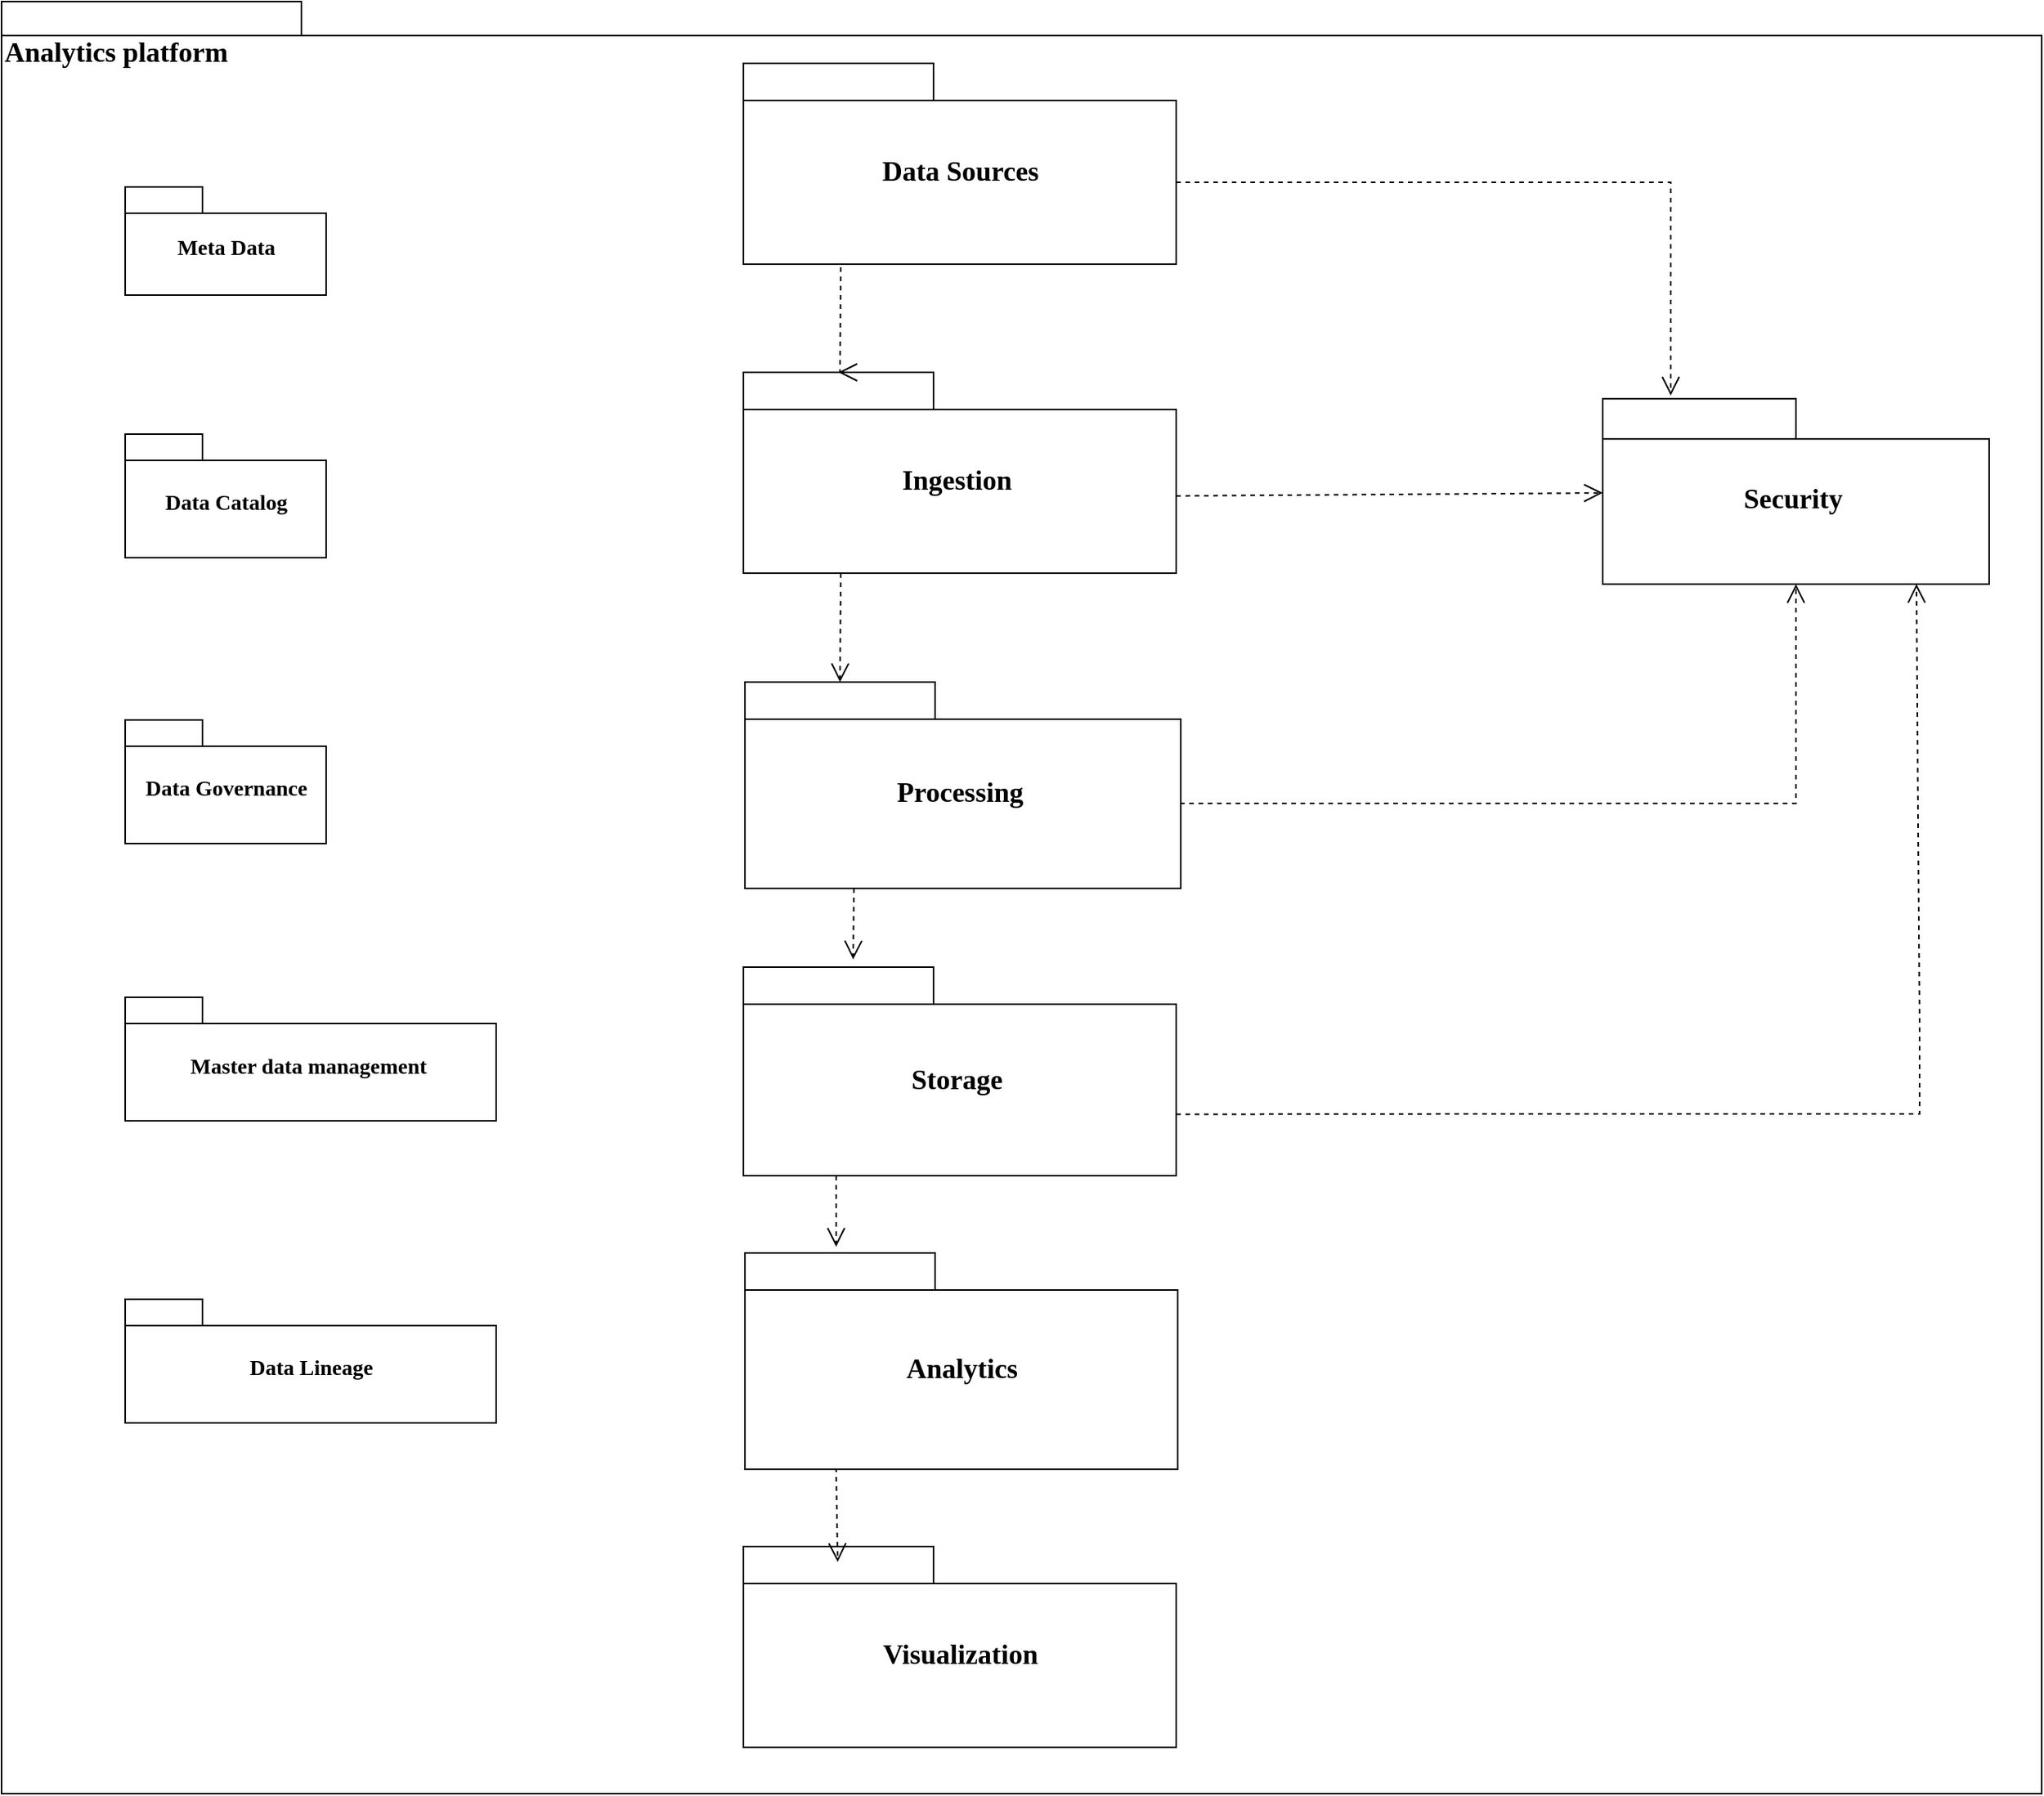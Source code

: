 <mxfile version="21.5.0" type="github">
  <diagram name="Page-1" id="b5b7bab2-c9e2-2cf4-8b2a-24fd1a2a6d21">
    <mxGraphModel dx="1674" dy="756" grid="1" gridSize="10" guides="1" tooltips="1" connect="1" arrows="1" fold="1" page="1" pageScale="1" pageWidth="827" pageHeight="1169" background="none" math="0" shadow="0">
      <root>
        <mxCell id="0" />
        <mxCell id="1" parent="0" />
        <mxCell id="6e0c8c40b5770093-72" value="" style="shape=folder;fontStyle=1;spacingTop=10;tabWidth=194;tabHeight=22;tabPosition=left;html=1;rounded=0;shadow=0;comic=0;labelBackgroundColor=none;strokeWidth=1;fillColor=none;fontFamily=Verdana;fontSize=10;align=center;" parent="1" vertex="1">
          <mxGeometry x="200" y="40" width="1320" height="1160" as="geometry" />
        </mxCell>
        <mxCell id="6e0c8c40b5770093-6" value="" style="group" parent="1" vertex="1" connectable="0">
          <mxGeometry x="280" y="160" width="130" height="70" as="geometry" />
        </mxCell>
        <mxCell id="6e0c8c40b5770093-4" value="&lt;font style=&quot;font-size: 14px;&quot;&gt;Meta Data&lt;/font&gt;" style="shape=folder;fontStyle=1;spacingTop=10;tabWidth=50;tabHeight=17;tabPosition=left;html=1;rounded=0;shadow=0;comic=0;labelBackgroundColor=none;strokeWidth=1;fontFamily=Verdana;fontSize=10;align=center;" parent="6e0c8c40b5770093-6" vertex="1">
          <mxGeometry width="130" height="70" as="geometry" />
        </mxCell>
        <mxCell id="6e0c8c40b5770093-7" value="" style="group" parent="1" vertex="1" connectable="0">
          <mxGeometry x="280" y="320" width="130" height="80" as="geometry" />
        </mxCell>
        <mxCell id="6e0c8c40b5770093-8" value="&lt;font style=&quot;font-size: 14px;&quot;&gt;Data Catalog&lt;/font&gt;" style="shape=folder;fontStyle=1;spacingTop=10;tabWidth=50;tabHeight=17;tabPosition=left;html=1;rounded=0;shadow=0;comic=0;labelBackgroundColor=none;strokeWidth=1;fontFamily=Verdana;fontSize=10;align=center;" parent="6e0c8c40b5770093-7" vertex="1">
          <mxGeometry width="130" height="80" as="geometry" />
        </mxCell>
        <mxCell id="6e0c8c40b5770093-18" value="" style="group" parent="1" vertex="1" connectable="0">
          <mxGeometry x="680" y="80" width="280" height="130" as="geometry" />
        </mxCell>
        <mxCell id="6e0c8c40b5770093-11" value="&lt;font style=&quot;font-size: 18px;&quot;&gt;Data Sources&lt;/font&gt;" style="shape=folder;fontStyle=1;spacingTop=10;tabWidth=123;tabHeight=24;tabPosition=left;html=1;rounded=0;shadow=0;comic=0;labelBackgroundColor=none;strokeWidth=1;fontFamily=Verdana;fontSize=10;align=center;" parent="6e0c8c40b5770093-18" vertex="1">
          <mxGeometry width="280" height="130" as="geometry" />
        </mxCell>
        <mxCell id="6e0c8c40b5770093-19" value="" style="group" parent="1" vertex="1" connectable="0">
          <mxGeometry x="680" y="280" width="280" height="130" as="geometry" />
        </mxCell>
        <mxCell id="6e0c8c40b5770093-20" value="&lt;font style=&quot;font-size: 18px;&quot;&gt;Ingestion&amp;nbsp;&lt;/font&gt;" style="shape=folder;fontStyle=1;spacingTop=10;tabWidth=123;tabHeight=24;tabPosition=left;html=1;rounded=0;shadow=0;comic=0;labelBackgroundColor=none;strokeWidth=1;fontFamily=Verdana;fontSize=10;align=center;" parent="6e0c8c40b5770093-19" vertex="1">
          <mxGeometry width="280" height="130" as="geometry" />
        </mxCell>
        <mxCell id="6e0c8c40b5770093-30" value="" style="group" parent="1" vertex="1" connectable="0">
          <mxGeometry x="1236" y="343" width="250" height="120" as="geometry" />
        </mxCell>
        <mxCell id="6e0c8c40b5770093-24" value="" style="group" parent="6e0c8c40b5770093-30" vertex="1" connectable="0">
          <mxGeometry y="-45.843" width="250" height="120" as="geometry" />
        </mxCell>
        <mxCell id="6e0c8c40b5770093-25" value="&lt;font style=&quot;font-size: 18px;&quot;&gt;Security&amp;nbsp;&lt;/font&gt;" style="shape=folder;fontStyle=1;spacingTop=10;tabWidth=125;tabHeight=26;tabPosition=left;html=1;rounded=0;shadow=0;comic=0;labelBackgroundColor=none;strokeWidth=1;fontFamily=Verdana;fontSize=10;align=center;" parent="6e0c8c40b5770093-24" vertex="1">
          <mxGeometry width="250" height="120" as="geometry" />
        </mxCell>
        <mxCell id="6e0c8c40b5770093-67" style="edgeStyle=none;rounded=0;html=1;dashed=1;labelBackgroundColor=none;startFill=0;endArrow=open;endFill=0;endSize=10;fontFamily=Verdana;fontSize=10;exitX=0.25;exitY=1;exitDx=0;exitDy=0;exitPerimeter=0;" parent="1" source="6e0c8c40b5770093-33" edge="1">
          <mxGeometry relative="1" as="geometry">
            <mxPoint x="751" y="660" as="targetPoint" />
          </mxGeometry>
        </mxCell>
        <mxCell id="6e0c8c40b5770093-71" style="edgeStyle=elbowEdgeStyle;rounded=0;html=1;dashed=1;labelBackgroundColor=none;startFill=0;endArrow=open;endFill=0;endSize=10;fontFamily=Verdana;fontSize=10;elbow=vertical;exitX=0.991;exitY=0.468;exitDx=0;exitDy=0;exitPerimeter=0;" parent="1" source="6e0c8c40b5770093-33" target="6e0c8c40b5770093-25" edge="1">
          <mxGeometry relative="1" as="geometry">
            <Array as="points">
              <mxPoint x="940" y="559" />
            </Array>
          </mxGeometry>
        </mxCell>
        <mxCell id="6e0c8c40b5770093-33" value="&lt;font style=&quot;font-size: 18px;&quot;&gt;Processing&amp;nbsp;&lt;/font&gt;" style="shape=folder;fontStyle=1;spacingTop=10;tabWidth=123;tabHeight=24;tabPosition=left;html=1;rounded=0;shadow=0;comic=0;labelBackgroundColor=none;strokeColor=#000000;strokeWidth=1;fillColor=#ffffff;fontFamily=Verdana;fontSize=10;fontColor=#000000;align=center;" parent="1" vertex="1">
          <mxGeometry x="681" y="480.5" width="282" height="133.5" as="geometry" />
        </mxCell>
        <mxCell id="6e0c8c40b5770093-70" style="edgeStyle=none;rounded=0;html=1;dashed=1;labelBackgroundColor=none;startFill=0;endArrow=open;endFill=0;endSize=10;fontFamily=Verdana;fontSize=10;exitX=0;exitY=0;exitDx=280;exitDy=95.25;exitPerimeter=0;entryX=0.812;entryY=0.999;entryDx=0;entryDy=0;entryPerimeter=0;" parent="1" source="6e0c8c40b5770093-47" target="6e0c8c40b5770093-25" edge="1">
          <mxGeometry relative="1" as="geometry">
            <mxPoint x="981" y="760.25" as="sourcePoint" />
            <mxPoint x="1440" y="430" as="targetPoint" />
            <Array as="points">
              <mxPoint x="1181" y="760" />
              <mxPoint x="1401" y="760" />
              <mxPoint x="1441" y="760" />
              <mxPoint x="1441" y="700" />
              <mxPoint x="1440" y="570" />
            </Array>
          </mxGeometry>
        </mxCell>
        <mxCell id="6e0c8c40b5770093-47" value="&lt;font style=&quot;font-size: 18px;&quot;&gt;Storage&amp;nbsp;&lt;/font&gt;" style="shape=folder;fontStyle=1;spacingTop=10;tabWidth=123;tabHeight=24;tabPosition=left;html=1;rounded=0;shadow=0;comic=0;labelBackgroundColor=none;strokeWidth=1;fontFamily=Verdana;fontSize=10;align=center;" parent="1" vertex="1">
          <mxGeometry x="680" y="665" width="280" height="135" as="geometry" />
        </mxCell>
        <mxCell id="6e0c8c40b5770093-59" style="rounded=0;html=1;dashed=1;labelBackgroundColor=none;startFill=0;endArrow=open;endFill=0;endSize=10;fontFamily=Verdana;fontSize=10;entryX=0;entryY=0;entryPerimeter=0;edgeStyle=elbowEdgeStyle;entryDx=61.5;entryDy=0;exitX=0.225;exitY=1.015;exitDx=0;exitDy=0;exitPerimeter=0;" parent="1" edge="1" target="6e0c8c40b5770093-20" source="6e0c8c40b5770093-11">
          <mxGeometry relative="1" as="geometry">
            <mxPoint x="740" y="270" as="sourcePoint" />
            <mxPoint x="843.328" y="320.845" as="targetPoint" />
          </mxGeometry>
        </mxCell>
        <mxCell id="6e0c8c40b5770093-61" style="edgeStyle=none;rounded=0;html=1;dashed=1;labelBackgroundColor=none;startFill=0;endArrow=open;endFill=0;endSize=10;fontFamily=Verdana;fontSize=10;entryX=0;entryY=0;entryDx=61.5;entryDy=0;entryPerimeter=0;exitX=0.225;exitY=1;exitDx=0;exitDy=0;exitPerimeter=0;" parent="1" source="6e0c8c40b5770093-20" target="6e0c8c40b5770093-33" edge="1">
          <mxGeometry relative="1" as="geometry">
            <mxPoint x="790" y="500" as="targetPoint" />
          </mxGeometry>
        </mxCell>
        <mxCell id="6e0c8c40b5770093-62" style="edgeStyle=none;rounded=0;html=1;dashed=1;labelBackgroundColor=none;startFill=0;endArrow=open;endFill=0;endSize=10;fontFamily=Verdana;fontSize=10;" parent="1" target="6e0c8c40b5770093-25" edge="1">
          <mxGeometry relative="1" as="geometry">
            <mxPoint x="960" y="360" as="sourcePoint" />
          </mxGeometry>
        </mxCell>
        <mxCell id="6e0c8c40b5770093-63" style="edgeStyle=orthogonalEdgeStyle;rounded=0;html=1;dashed=1;labelBackgroundColor=none;startFill=0;endArrow=open;endFill=0;endSize=10;fontFamily=Verdana;fontSize=10;exitX=0;exitY=0;exitDx=280;exitDy=77;exitPerimeter=0;entryX=0.176;entryY=-0.018;entryDx=0;entryDy=0;entryPerimeter=0;" parent="1" source="6e0c8c40b5770093-11" target="6e0c8c40b5770093-25" edge="1">
          <mxGeometry relative="1" as="geometry">
            <Array as="points">
              <mxPoint x="1280" y="157" />
            </Array>
            <mxPoint x="1280" y="293" as="targetPoint" />
          </mxGeometry>
        </mxCell>
        <mxCell id="6e0c8c40b5770093-73" value="&lt;font style=&quot;font-size: 18px;&quot;&gt;Analytics platform&lt;/font&gt;" style="text;html=1;align=left;verticalAlign=top;spacingTop=-4;fontSize=10;fontFamily=Verdana;fontStyle=1" parent="1" vertex="1">
          <mxGeometry x="200" y="60" width="200" height="20" as="geometry" />
        </mxCell>
        <mxCell id="Ktcjv_wAiEfrh3ks5oHo-6" value="&lt;font style=&quot;font-size: 18px;&quot;&gt;Analytics&lt;/font&gt;" style="shape=folder;fontStyle=1;spacingTop=10;tabWidth=123;tabHeight=24;tabPosition=left;html=1;rounded=0;shadow=0;comic=0;labelBackgroundColor=none;strokeWidth=1;fontFamily=Verdana;fontSize=10;align=center;" vertex="1" parent="1">
          <mxGeometry x="681" y="850" width="280" height="140" as="geometry" />
        </mxCell>
        <mxCell id="Ktcjv_wAiEfrh3ks5oHo-8" value="&lt;font style=&quot;font-size: 18px;&quot;&gt;Visualization&lt;/font&gt;" style="shape=folder;fontStyle=1;spacingTop=10;tabWidth=123;tabHeight=24;tabPosition=left;html=1;rounded=0;shadow=0;comic=0;labelBackgroundColor=none;strokeWidth=1;fontFamily=Verdana;fontSize=10;align=center;" vertex="1" parent="1">
          <mxGeometry x="680" y="1040" width="280" height="130" as="geometry" />
        </mxCell>
        <mxCell id="Ktcjv_wAiEfrh3ks5oHo-12" style="edgeStyle=none;rounded=0;html=1;dashed=1;labelBackgroundColor=none;startFill=0;endArrow=open;endFill=0;endSize=10;fontFamily=Verdana;fontSize=10;entryX=0;entryY=0;entryDx=61.5;entryDy=0;entryPerimeter=0;" edge="1" parent="1">
          <mxGeometry relative="1" as="geometry">
            <mxPoint x="741" y="990" as="sourcePoint" />
            <mxPoint x="741" y="1050" as="targetPoint" />
            <Array as="points">
              <mxPoint x="740" y="990" />
            </Array>
          </mxGeometry>
        </mxCell>
        <mxCell id="Ktcjv_wAiEfrh3ks5oHo-13" value="" style="group" vertex="1" connectable="0" parent="1">
          <mxGeometry x="280" y="505" width="130" height="80" as="geometry" />
        </mxCell>
        <mxCell id="Ktcjv_wAiEfrh3ks5oHo-14" value="&lt;font style=&quot;font-size: 14px;&quot;&gt;Data Governance&lt;/font&gt;" style="shape=folder;fontStyle=1;spacingTop=10;tabWidth=50;tabHeight=17;tabPosition=left;html=1;rounded=0;shadow=0;comic=0;labelBackgroundColor=none;strokeWidth=1;fontFamily=Verdana;fontSize=10;align=center;" vertex="1" parent="Ktcjv_wAiEfrh3ks5oHo-13">
          <mxGeometry width="130" height="80" as="geometry" />
        </mxCell>
        <mxCell id="Ktcjv_wAiEfrh3ks5oHo-15" value="" style="group" vertex="1" connectable="0" parent="1">
          <mxGeometry x="280" y="684.5" width="240" height="80" as="geometry" />
        </mxCell>
        <mxCell id="Ktcjv_wAiEfrh3ks5oHo-16" value="&lt;font style=&quot;font-size: 14px;&quot;&gt;Master data management&amp;nbsp;&lt;/font&gt;" style="shape=folder;fontStyle=1;spacingTop=10;tabWidth=50;tabHeight=17;tabPosition=left;html=1;rounded=0;shadow=0;comic=0;labelBackgroundColor=none;strokeWidth=1;fontFamily=Verdana;fontSize=10;align=center;" vertex="1" parent="Ktcjv_wAiEfrh3ks5oHo-15">
          <mxGeometry width="240" height="80" as="geometry" />
        </mxCell>
        <mxCell id="Ktcjv_wAiEfrh3ks5oHo-17" value="" style="group" vertex="1" connectable="0" parent="1">
          <mxGeometry x="280" y="880" width="240" height="80" as="geometry" />
        </mxCell>
        <mxCell id="Ktcjv_wAiEfrh3ks5oHo-18" value="&lt;font style=&quot;font-size: 14px;&quot;&gt;Data Lineage&lt;/font&gt;" style="shape=folder;fontStyle=1;spacingTop=10;tabWidth=50;tabHeight=17;tabPosition=left;html=1;rounded=0;shadow=0;comic=0;labelBackgroundColor=none;strokeWidth=1;fontFamily=Verdana;fontSize=10;align=center;" vertex="1" parent="Ktcjv_wAiEfrh3ks5oHo-17">
          <mxGeometry width="240" height="80" as="geometry" />
        </mxCell>
        <mxCell id="Ktcjv_wAiEfrh3ks5oHo-19" style="edgeStyle=none;rounded=0;html=1;dashed=1;labelBackgroundColor=none;startFill=0;endArrow=open;endFill=0;endSize=10;fontFamily=Verdana;fontSize=10;exitX=0.25;exitY=1;exitDx=0;exitDy=0;exitPerimeter=0;" edge="1" parent="1">
          <mxGeometry relative="1" as="geometry">
            <mxPoint x="740" y="800" as="sourcePoint" />
            <mxPoint x="740" y="846" as="targetPoint" />
          </mxGeometry>
        </mxCell>
      </root>
    </mxGraphModel>
  </diagram>
</mxfile>
